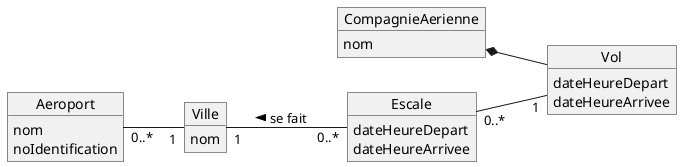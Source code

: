 @startuml 
left to right direction 

object CompagnieAerienne 
object Vol  
object Aeroport 
object Ville 
object Escale  

CompagnieAerienne : nom 

Vol : dateHeureDepart
Vol : dateHeureArrivee

Aeroport : nom 
Aeroport : noIdentification 

Ville : nom 

Escale : dateHeureDepart
Escale : dateHeureArrivee 

CompagnieAerienne *-- Vol
Ville "1" -- "0..*" Escale : se fait <
Aeroport "0..*" -- "1" Ville
Escale "0..*" -- "1" Vol 
@enduml 